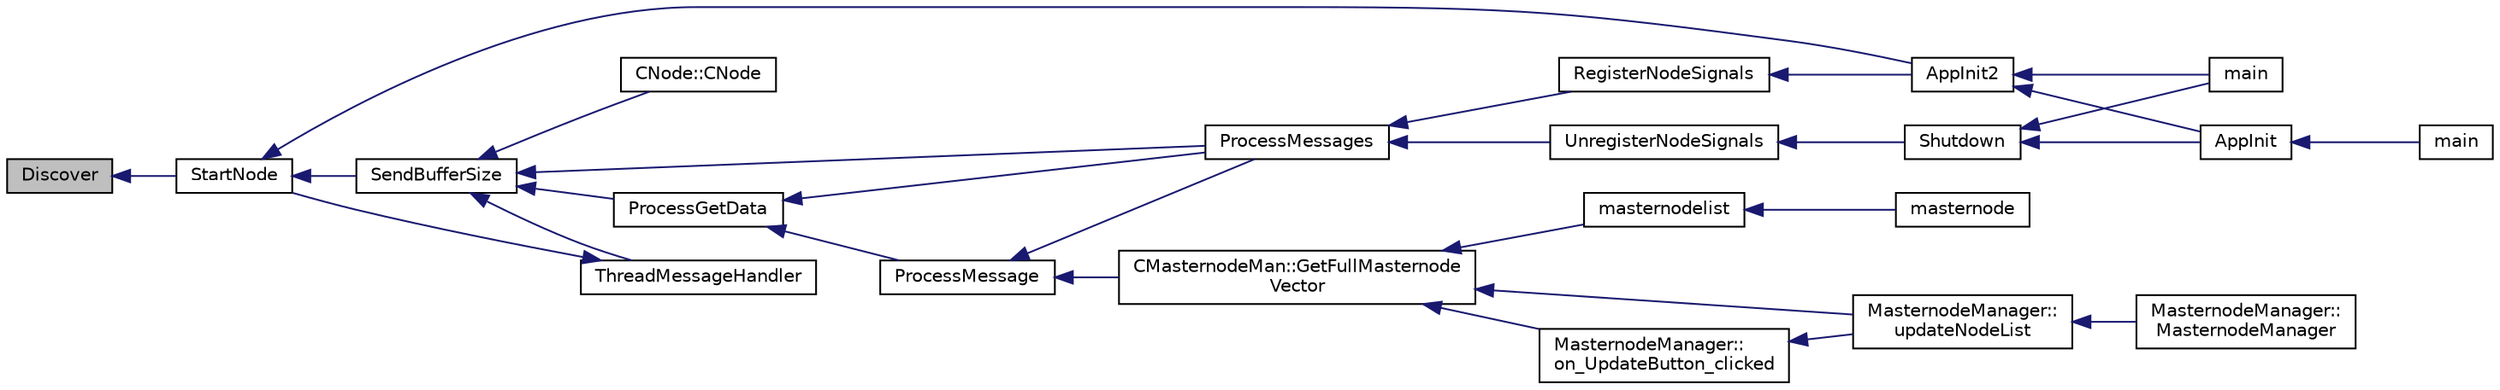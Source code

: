 digraph "Discover"
{
  edge [fontname="Helvetica",fontsize="10",labelfontname="Helvetica",labelfontsize="10"];
  node [fontname="Helvetica",fontsize="10",shape=record];
  rankdir="LR";
  Node419 [label="Discover",height=0.2,width=0.4,color="black", fillcolor="grey75", style="filled", fontcolor="black"];
  Node419 -> Node420 [dir="back",color="midnightblue",fontsize="10",style="solid",fontname="Helvetica"];
  Node420 [label="StartNode",height=0.2,width=0.4,color="black", fillcolor="white", style="filled",URL="$d7/d97/net_8h.html#a9396d8054e8f74959e9391871aaddde0"];
  Node420 -> Node421 [dir="back",color="midnightblue",fontsize="10",style="solid",fontname="Helvetica"];
  Node421 [label="AppInit2",height=0.2,width=0.4,color="black", fillcolor="white", style="filled",URL="$d8/dc0/init_8h.html#a1a4c1bfbf6ba1db77e988b89b9cadfd3",tooltip="Initialize ion. "];
  Node421 -> Node422 [dir="back",color="midnightblue",fontsize="10",style="solid",fontname="Helvetica"];
  Node422 [label="AppInit",height=0.2,width=0.4,color="black", fillcolor="white", style="filled",URL="$d4/d35/iond_8cpp.html#ac59316b767e6984e1285f0531275286b"];
  Node422 -> Node423 [dir="back",color="midnightblue",fontsize="10",style="solid",fontname="Helvetica"];
  Node423 [label="main",height=0.2,width=0.4,color="black", fillcolor="white", style="filled",URL="$d4/d35/iond_8cpp.html#a0ddf1224851353fc92bfbff6f499fa97"];
  Node421 -> Node424 [dir="back",color="midnightblue",fontsize="10",style="solid",fontname="Helvetica"];
  Node424 [label="main",height=0.2,width=0.4,color="black", fillcolor="white", style="filled",URL="$d5/d2d/ion_8cpp.html#a0ddf1224851353fc92bfbff6f499fa97"];
  Node420 -> Node425 [dir="back",color="midnightblue",fontsize="10",style="solid",fontname="Helvetica"];
  Node425 [label="SendBufferSize",height=0.2,width=0.4,color="black", fillcolor="white", style="filled",URL="$d7/d97/net_8h.html#a13f289d6233bd32b78a38793f76bdccb"];
  Node425 -> Node426 [dir="back",color="midnightblue",fontsize="10",style="solid",fontname="Helvetica"];
  Node426 [label="ProcessGetData",height=0.2,width=0.4,color="black", fillcolor="white", style="filled",URL="$df/d0a/main_8cpp.html#a3be415b83ecfe1f4215e0bd28c3b1eec"];
  Node426 -> Node427 [dir="back",color="midnightblue",fontsize="10",style="solid",fontname="Helvetica"];
  Node427 [label="ProcessMessage",height=0.2,width=0.4,color="black", fillcolor="white", style="filled",URL="$df/d0a/main_8cpp.html#a8ba92b1a4bce3c835e887a9073d17d8e"];
  Node427 -> Node428 [dir="back",color="midnightblue",fontsize="10",style="solid",fontname="Helvetica"];
  Node428 [label="ProcessMessages",height=0.2,width=0.4,color="black", fillcolor="white", style="filled",URL="$d4/dbf/main_8h.html#a196f9318f02448b85b28d612698934fd"];
  Node428 -> Node429 [dir="back",color="midnightblue",fontsize="10",style="solid",fontname="Helvetica"];
  Node429 [label="RegisterNodeSignals",height=0.2,width=0.4,color="black", fillcolor="white", style="filled",URL="$d4/dbf/main_8h.html#ab02615ff65f91d69f8d786ec900baa8a",tooltip="Register with a network node to receive its signals. "];
  Node429 -> Node421 [dir="back",color="midnightblue",fontsize="10",style="solid",fontname="Helvetica"];
  Node428 -> Node430 [dir="back",color="midnightblue",fontsize="10",style="solid",fontname="Helvetica"];
  Node430 [label="UnregisterNodeSignals",height=0.2,width=0.4,color="black", fillcolor="white", style="filled",URL="$d4/dbf/main_8h.html#a3ef0cc6e9d9d6435ee2a5569244d6ebd",tooltip="Unregister a network node. "];
  Node430 -> Node431 [dir="back",color="midnightblue",fontsize="10",style="solid",fontname="Helvetica"];
  Node431 [label="Shutdown",height=0.2,width=0.4,color="black", fillcolor="white", style="filled",URL="$d8/dc0/init_8h.html#ac5f038c2b480cf9ef5e19e3eba8dbaf9"];
  Node431 -> Node422 [dir="back",color="midnightblue",fontsize="10",style="solid",fontname="Helvetica"];
  Node431 -> Node424 [dir="back",color="midnightblue",fontsize="10",style="solid",fontname="Helvetica"];
  Node427 -> Node432 [dir="back",color="midnightblue",fontsize="10",style="solid",fontname="Helvetica"];
  Node432 [label="CMasternodeMan::GetFullMasternode\lVector",height=0.2,width=0.4,color="black", fillcolor="white", style="filled",URL="$dc/d6b/class_c_masternode_man.html#ab39e213a7601e1bef2eba1d5d63206f5"];
  Node432 -> Node433 [dir="back",color="midnightblue",fontsize="10",style="solid",fontname="Helvetica"];
  Node433 [label="MasternodeManager::\lupdateNodeList",height=0.2,width=0.4,color="black", fillcolor="white", style="filled",URL="$d9/d70/class_masternode_manager.html#a5485a8bd6ccf673027165cc1207dfae9"];
  Node433 -> Node434 [dir="back",color="midnightblue",fontsize="10",style="solid",fontname="Helvetica"];
  Node434 [label="MasternodeManager::\lMasternodeManager",height=0.2,width=0.4,color="black", fillcolor="white", style="filled",URL="$d9/d70/class_masternode_manager.html#ad18cb99065e056e6b791e2356de826bf"];
  Node432 -> Node435 [dir="back",color="midnightblue",fontsize="10",style="solid",fontname="Helvetica"];
  Node435 [label="MasternodeManager::\lon_UpdateButton_clicked",height=0.2,width=0.4,color="black", fillcolor="white", style="filled",URL="$d9/d70/class_masternode_manager.html#ae8d07b4d869e3eb09fe1be445eff0430"];
  Node435 -> Node433 [dir="back",color="midnightblue",fontsize="10",style="solid",fontname="Helvetica"];
  Node432 -> Node436 [dir="back",color="midnightblue",fontsize="10",style="solid",fontname="Helvetica"];
  Node436 [label="masternodelist",height=0.2,width=0.4,color="black", fillcolor="white", style="filled",URL="$d5/d6b/rpcstashedsend_8cpp.html#a3a7ed7e37f21eb2912afc6e776f7236c"];
  Node436 -> Node437 [dir="back",color="midnightblue",fontsize="10",style="solid",fontname="Helvetica"];
  Node437 [label="masternode",height=0.2,width=0.4,color="black", fillcolor="white", style="filled",URL="$d5/d6b/rpcstashedsend_8cpp.html#a30609e443aeb47c29ed0878d16b1b5e1"];
  Node426 -> Node428 [dir="back",color="midnightblue",fontsize="10",style="solid",fontname="Helvetica"];
  Node425 -> Node428 [dir="back",color="midnightblue",fontsize="10",style="solid",fontname="Helvetica"];
  Node425 -> Node438 [dir="back",color="midnightblue",fontsize="10",style="solid",fontname="Helvetica"];
  Node438 [label="ThreadMessageHandler",height=0.2,width=0.4,color="black", fillcolor="white", style="filled",URL="$dd/d84/net_8cpp.html#a379b0d3521bdd62ac296f219d70c4e30"];
  Node438 -> Node420 [dir="back",color="midnightblue",fontsize="10",style="solid",fontname="Helvetica"];
  Node425 -> Node439 [dir="back",color="midnightblue",fontsize="10",style="solid",fontname="Helvetica"];
  Node439 [label="CNode::CNode",height=0.2,width=0.4,color="black", fillcolor="white", style="filled",URL="$d1/d64/class_c_node.html#a51556705550511146245b9fb2fec09c1"];
}
